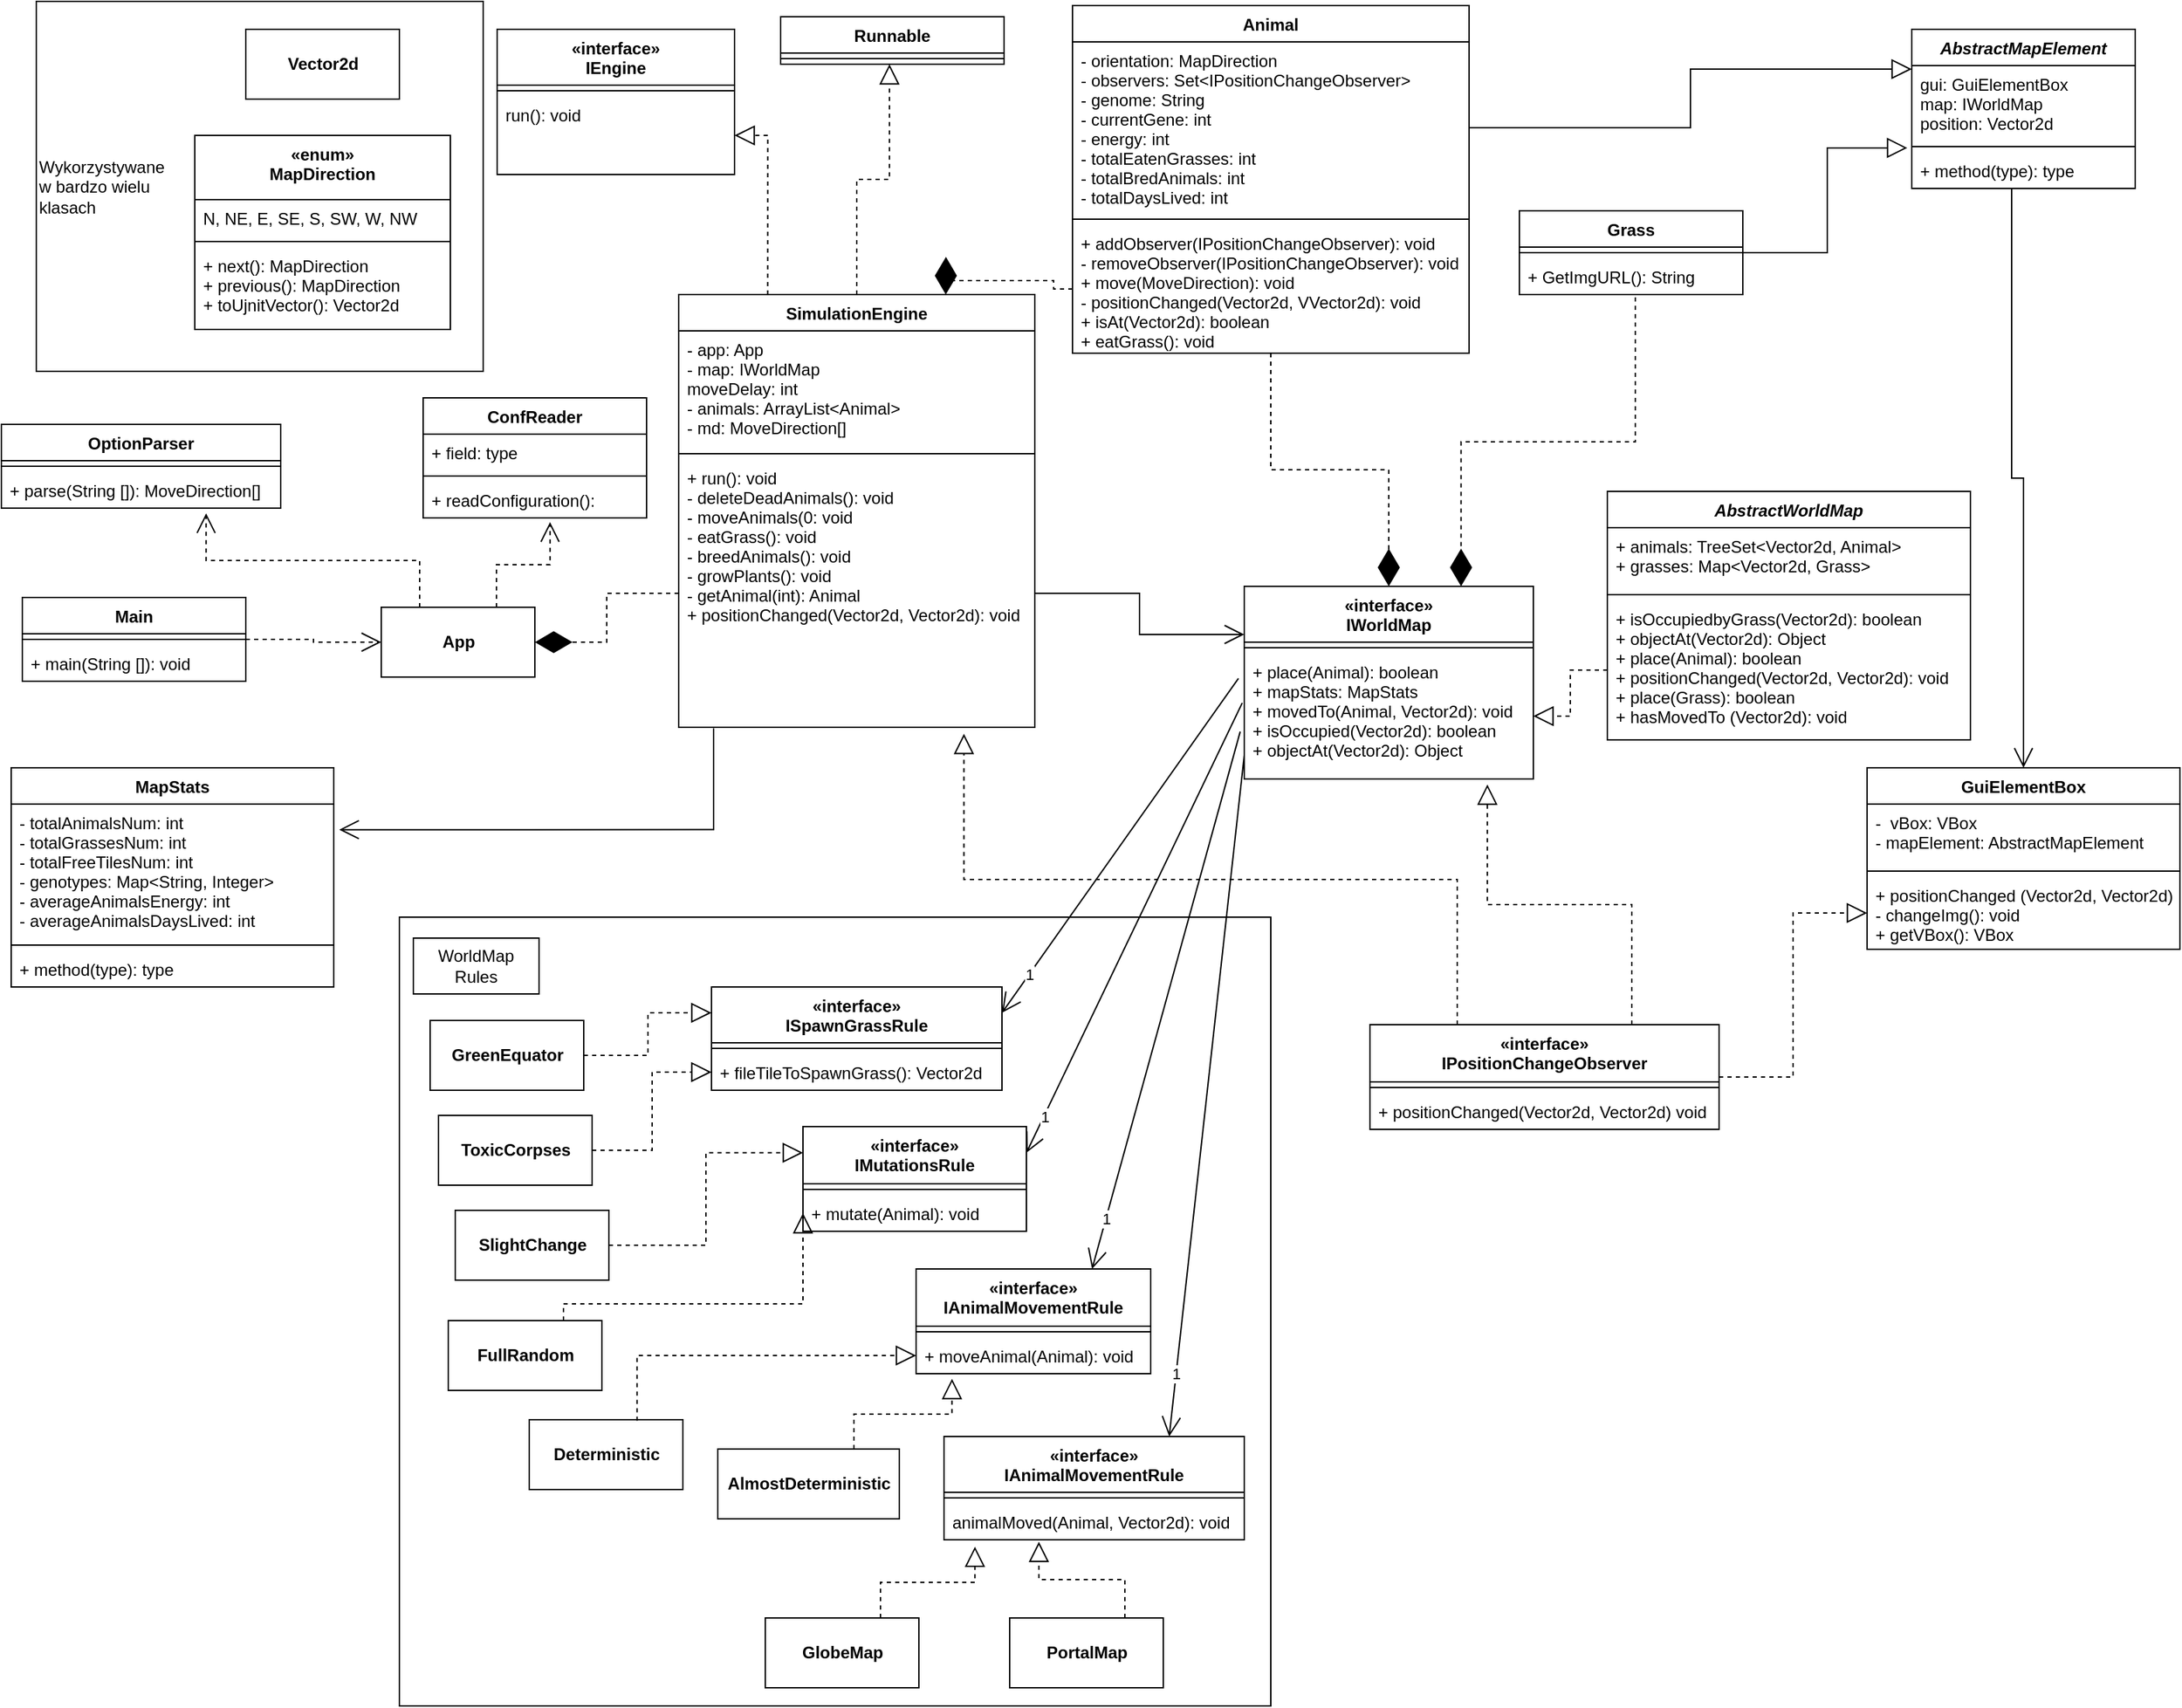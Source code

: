 <mxfile version="20.6.0" type="device"><diagram id="BhfiAYvGkkiurKn_wpWI" name="Class Diagram"><mxGraphModel dx="3129" dy="1273" grid="0" gridSize="10" guides="1" tooltips="1" connect="1" arrows="1" fold="1" page="1" pageScale="1" pageWidth="827" pageHeight="1169" math="0" shadow="0"><root><mxCell id="0"/><mxCell id="1" parent="0"/><mxCell id="sVb9gOyl8-oQT_rttQqd-113" value="" style="rounded=0;whiteSpace=wrap;html=1;align=left;" parent="1" vertex="1"><mxGeometry x="-430" y="706" width="624" height="565" as="geometry"/></mxCell><mxCell id="sVb9gOyl8-oQT_rttQqd-95" value="Wykorzystywane&lt;br&gt;w bardzo wielu&lt;br&gt;klasach" style="rounded=0;whiteSpace=wrap;html=1;align=left;" parent="1" vertex="1"><mxGeometry x="-690" y="50" width="320" height="265" as="geometry"/></mxCell><mxCell id="sVb9gOyl8-oQT_rttQqd-42" value="&lt;b&gt;Vector2d&lt;/b&gt;" style="html=1;" parent="1" vertex="1"><mxGeometry x="-540" y="70" width="110" height="50" as="geometry"/></mxCell><mxCell id="sVb9gOyl8-oQT_rttQqd-45" value="&lt;b&gt;App&lt;/b&gt;" style="html=1;" parent="1" vertex="1"><mxGeometry x="-443" y="484" width="110" height="50" as="geometry"/></mxCell><mxCell id="sVb9gOyl8-oQT_rttQqd-52" value="" style="endArrow=block;endFill=0;endSize=12;html=1;rounded=0;exitX=1;exitY=0.5;exitDx=0;exitDy=0;entryX=-0.02;entryY=1.092;entryDx=0;entryDy=0;edgeStyle=orthogonalEdgeStyle;entryPerimeter=0;" parent="1" source="henfsd0qx7ZzVsY1WVwu-22" target="henfsd0qx7ZzVsY1WVwu-18" edge="1"><mxGeometry width="160" relative="1" as="geometry"><mxPoint x="50" y="520" as="sourcePoint"/><mxPoint x="210" y="520" as="targetPoint"/></mxGeometry></mxCell><mxCell id="sVb9gOyl8-oQT_rttQqd-53" value="" style="endArrow=block;endFill=0;endSize=12;html=1;rounded=0;exitX=1;exitY=0.5;exitDx=0;exitDy=0;entryX=0;entryY=0.25;entryDx=0;entryDy=0;edgeStyle=elbowEdgeStyle;" parent="1" source="henfsd0qx7ZzVsY1WVwu-27" target="henfsd0qx7ZzVsY1WVwu-17" edge="1"><mxGeometry width="160" relative="1" as="geometry"><mxPoint x="60" y="530" as="sourcePoint"/><mxPoint x="220" y="530" as="targetPoint"/></mxGeometry></mxCell><mxCell id="sVb9gOyl8-oQT_rttQqd-54" value="" style="endArrow=open;endFill=1;endSize=12;html=1;rounded=0;exitX=0.447;exitY=1.002;exitDx=0;exitDy=0;entryX=0.5;entryY=0;entryDx=0;entryDy=0;targetPerimeterSpacing=0;edgeStyle=elbowEdgeStyle;elbow=vertical;exitPerimeter=0;" parent="1" source="henfsd0qx7ZzVsY1WVwu-20" target="henfsd0qx7ZzVsY1WVwu-30" edge="1"><mxGeometry width="160" relative="1" as="geometry"><mxPoint x="110" y="520" as="sourcePoint"/><mxPoint x="220" y="290" as="targetPoint"/></mxGeometry></mxCell><mxCell id="sVb9gOyl8-oQT_rttQqd-58" value="" style="endArrow=diamondThin;endFill=1;endSize=24;html=1;rounded=0;dashed=1;targetPerimeterSpacing=0;exitX=0;exitY=0.5;exitDx=0;exitDy=0;entryX=0.75;entryY=0;entryDx=0;entryDy=0;edgeStyle=orthogonalEdgeStyle;" parent="1" source="henfsd0qx7ZzVsY1WVwu-29" target="henfsd0qx7ZzVsY1WVwu-56" edge="1"><mxGeometry width="160" relative="1" as="geometry"><mxPoint x="-40" y="550" as="sourcePoint"/><mxPoint x="10" y="660" as="targetPoint"/></mxGeometry></mxCell><mxCell id="sVb9gOyl8-oQT_rttQqd-59" value="" style="endArrow=open;endFill=1;endSize=12;html=1;rounded=0;exitX=1;exitY=0.5;exitDx=0;exitDy=0;entryX=0;entryY=0.5;entryDx=0;entryDy=0;targetPerimeterSpacing=0;dashed=1;edgeStyle=elbowEdgeStyle;" parent="1" source="henfsd0qx7ZzVsY1WVwu-9" target="sVb9gOyl8-oQT_rttQqd-45" edge="1"><mxGeometry width="160" relative="1" as="geometry"><mxPoint x="-460" y="485.0" as="sourcePoint"/><mxPoint x="-460" y="495" as="targetPoint"/></mxGeometry></mxCell><mxCell id="sVb9gOyl8-oQT_rttQqd-60" value="" style="endArrow=open;endFill=1;endSize=12;html=1;rounded=0;exitX=1;exitY=0.5;exitDx=0;exitDy=0;entryX=0;entryY=0.25;entryDx=0;entryDy=0;targetPerimeterSpacing=0;edgeStyle=elbowEdgeStyle;" parent="1" source="henfsd0qx7ZzVsY1WVwu-59" target="henfsd0qx7ZzVsY1WVwu-38" edge="1"><mxGeometry width="160" relative="1" as="geometry"><mxPoint x="180" y="235" as="sourcePoint"/><mxPoint x="250" y="235" as="targetPoint"/></mxGeometry></mxCell><mxCell id="sVb9gOyl8-oQT_rttQqd-70" value="" style="endArrow=open;endFill=1;endSize=12;html=1;rounded=0;targetPerimeterSpacing=0;edgeStyle=orthogonalEdgeStyle;elbow=vertical;exitX=0.098;exitY=1.004;exitDx=0;exitDy=0;entryX=1.017;entryY=0.189;entryDx=0;entryDy=0;entryPerimeter=0;exitPerimeter=0;" parent="1" source="henfsd0qx7ZzVsY1WVwu-59" target="henfsd0qx7ZzVsY1WVwu-98" edge="1"><mxGeometry width="160" relative="1" as="geometry"><mxPoint x="428" y="437" as="sourcePoint"/><mxPoint x="514.0" y="454.5" as="targetPoint"/></mxGeometry></mxCell><mxCell id="sVb9gOyl8-oQT_rttQqd-79" value="" style="endArrow=block;dashed=1;endFill=0;endSize=12;html=1;rounded=0;exitX=0;exitY=0.5;exitDx=0;exitDy=0;entryX=1;entryY=0.5;entryDx=0;entryDy=0;edgeStyle=orthogonalEdgeStyle;elbow=vertical;" parent="1" source="henfsd0qx7ZzVsY1WVwu-45" target="henfsd0qx7ZzVsY1WVwu-41" edge="1"><mxGeometry width="160" relative="1" as="geometry"><mxPoint x="145" y="740" as="sourcePoint"/><mxPoint x="250" y="680" as="targetPoint"/></mxGeometry></mxCell><mxCell id="sVb9gOyl8-oQT_rttQqd-88" value="" style="endArrow=diamondThin;endFill=1;endSize=24;html=1;rounded=0;dashed=1;targetPerimeterSpacing=0;entryX=0.5;entryY=0;entryDx=0;entryDy=0;edgeStyle=elbowEdgeStyle;elbow=vertical;" parent="1" source="henfsd0qx7ZzVsY1WVwu-29" target="henfsd0qx7ZzVsY1WVwu-38" edge="1"><mxGeometry width="160" relative="1" as="geometry"><mxPoint x="80" y="415" as="sourcePoint"/><mxPoint x="-5" y="520" as="targetPoint"/></mxGeometry></mxCell><mxCell id="sVb9gOyl8-oQT_rttQqd-91" value="" style="endArrow=block;dashed=1;endFill=0;endSize=12;html=1;rounded=0;entryX=0.841;entryY=1.044;entryDx=0;entryDy=0;exitX=0.75;exitY=0;exitDx=0;exitDy=0;edgeStyle=elbowEdgeStyle;elbow=vertical;entryPerimeter=0;" parent="1" source="henfsd0qx7ZzVsY1WVwu-34" target="henfsd0qx7ZzVsY1WVwu-41" edge="1"><mxGeometry width="160" relative="1" as="geometry"><mxPoint x="364" y="540" as="sourcePoint"/><mxPoint x="265" y="570" as="targetPoint"/></mxGeometry></mxCell><mxCell id="sVb9gOyl8-oQT_rttQqd-92" value="" style="endArrow=block;dashed=1;endFill=0;endSize=12;html=1;rounded=0;entryX=0.801;entryY=1.024;entryDx=0;entryDy=0;exitX=0.25;exitY=0;exitDx=0;exitDy=0;edgeStyle=elbowEdgeStyle;elbow=vertical;entryPerimeter=0;" parent="1" source="henfsd0qx7ZzVsY1WVwu-34" target="henfsd0qx7ZzVsY1WVwu-59" edge="1"><mxGeometry width="160" relative="1" as="geometry"><mxPoint x="127.5" y="620" as="sourcePoint"/><mxPoint x="210" y="570" as="targetPoint"/></mxGeometry></mxCell><mxCell id="sVb9gOyl8-oQT_rttQqd-93" value="" style="endArrow=block;dashed=1;endFill=0;endSize=12;html=1;rounded=0;entryX=0;entryY=0.5;entryDx=0;entryDy=0;exitX=1;exitY=0.5;exitDx=0;exitDy=0;edgeStyle=elbowEdgeStyle;" parent="1" source="henfsd0qx7ZzVsY1WVwu-34" target="henfsd0qx7ZzVsY1WVwu-33" edge="1"><mxGeometry width="160" relative="1" as="geometry"><mxPoint x="127.5" y="620" as="sourcePoint"/><mxPoint x="210" y="570" as="targetPoint"/></mxGeometry></mxCell><mxCell id="sVb9gOyl8-oQT_rttQqd-94" value="" style="endArrow=diamondThin;endFill=1;endSize=24;html=1;rounded=0;dashed=1;targetPerimeterSpacing=0;exitX=0;exitY=0.5;exitDx=0;exitDy=0;entryX=1;entryY=0.5;entryDx=0;entryDy=0;edgeStyle=elbowEdgeStyle;" parent="1" source="henfsd0qx7ZzVsY1WVwu-59" target="sVb9gOyl8-oQT_rttQqd-45" edge="1"><mxGeometry width="160" relative="1" as="geometry"><mxPoint x="-250" y="490" as="sourcePoint"/><mxPoint x="-240" y="490" as="targetPoint"/></mxGeometry></mxCell><mxCell id="sVb9gOyl8-oQT_rttQqd-97" value="&lt;b&gt;GreenEquator&lt;/b&gt;" style="html=1;" parent="1" vertex="1"><mxGeometry x="-408" y="780" width="110" height="50" as="geometry"/></mxCell><mxCell id="sVb9gOyl8-oQT_rttQqd-98" value="&lt;b&gt;ToxicCorpses&lt;/b&gt;" style="html=1;" parent="1" vertex="1"><mxGeometry x="-402" y="848" width="110" height="50" as="geometry"/></mxCell><mxCell id="sVb9gOyl8-oQT_rttQqd-99" value="" style="endArrow=block;dashed=1;endFill=0;endSize=12;html=1;rounded=0;entryX=0;entryY=0.25;entryDx=0;entryDy=0;exitX=1;exitY=0.5;exitDx=0;exitDy=0;edgeStyle=elbowEdgeStyle;" parent="1" source="sVb9gOyl8-oQT_rttQqd-97" target="henfsd0qx7ZzVsY1WVwu-64" edge="1"><mxGeometry width="160" relative="1" as="geometry"><mxPoint x="120" y="816" as="sourcePoint"/><mxPoint x="120" y="746" as="targetPoint"/></mxGeometry></mxCell><mxCell id="sVb9gOyl8-oQT_rttQqd-100" value="" style="endArrow=block;dashed=1;endFill=0;endSize=12;html=1;rounded=0;entryX=0;entryY=0.5;entryDx=0;entryDy=0;exitX=1;exitY=0.5;exitDx=0;exitDy=0;edgeStyle=elbowEdgeStyle;" parent="1" source="sVb9gOyl8-oQT_rttQqd-98" target="henfsd0qx7ZzVsY1WVwu-67" edge="1"><mxGeometry width="160" relative="1" as="geometry"><mxPoint x="130" y="826" as="sourcePoint"/><mxPoint x="130" y="756" as="targetPoint"/></mxGeometry></mxCell><mxCell id="sVb9gOyl8-oQT_rttQqd-102" value="&lt;b&gt;FullRandom&lt;/b&gt;" style="html=1;" parent="1" vertex="1"><mxGeometry x="-395" y="995" width="110" height="50" as="geometry"/></mxCell><mxCell id="sVb9gOyl8-oQT_rttQqd-103" value="&lt;b&gt;SlightChange&lt;/b&gt;" style="html=1;" parent="1" vertex="1"><mxGeometry x="-390" y="916" width="110" height="50" as="geometry"/></mxCell><mxCell id="sVb9gOyl8-oQT_rttQqd-104" value="" style="endArrow=block;dashed=1;endFill=0;endSize=12;html=1;rounded=0;entryX=0;entryY=0.25;entryDx=0;entryDy=0;exitX=1;exitY=0.5;exitDx=0;exitDy=0;edgeStyle=elbowEdgeStyle;" parent="1" source="sVb9gOyl8-oQT_rttQqd-103" target="henfsd0qx7ZzVsY1WVwu-68" edge="1"><mxGeometry width="160" relative="1" as="geometry"><mxPoint x="7.5" y="866" as="sourcePoint"/><mxPoint x="2.5" y="796" as="targetPoint"/></mxGeometry></mxCell><mxCell id="sVb9gOyl8-oQT_rttQqd-105" value="" style="endArrow=block;dashed=1;endFill=0;endSize=12;html=1;rounded=0;exitX=0.75;exitY=0;exitDx=0;exitDy=0;edgeStyle=elbowEdgeStyle;entryX=0;entryY=0.5;entryDx=0;entryDy=0;elbow=vertical;" parent="1" source="sVb9gOyl8-oQT_rttQqd-102" target="henfsd0qx7ZzVsY1WVwu-71" edge="1"><mxGeometry width="160" relative="1" as="geometry"><mxPoint x="17.5" y="876" as="sourcePoint"/><mxPoint x="-170" y="946" as="targetPoint"/><Array as="points"><mxPoint x="-224" y="983"/></Array></mxGeometry></mxCell><mxCell id="sVb9gOyl8-oQT_rttQqd-109" value="&lt;b&gt;Deterministic&lt;/b&gt;" style="html=1;" parent="1" vertex="1"><mxGeometry x="-337" y="1066" width="110" height="50" as="geometry"/></mxCell><mxCell id="sVb9gOyl8-oQT_rttQqd-110" value="&lt;b&gt;AlmostDeterministic&lt;/b&gt;" style="html=1;" parent="1" vertex="1"><mxGeometry x="-202" y="1087" width="130" height="50" as="geometry"/></mxCell><mxCell id="sVb9gOyl8-oQT_rttQqd-111" value="" style="endArrow=block;dashed=1;endFill=0;endSize=12;html=1;rounded=0;entryX=0;entryY=0.5;entryDx=0;entryDy=0;exitX=0.702;exitY=0.016;exitDx=0;exitDy=0;exitPerimeter=0;edgeStyle=orthogonalEdgeStyle;elbow=vertical;" parent="1" source="sVb9gOyl8-oQT_rttQqd-109" target="henfsd0qx7ZzVsY1WVwu-75" edge="1"><mxGeometry width="160" relative="1" as="geometry"><mxPoint x="147.5" y="916" as="sourcePoint"/><mxPoint x="182.5" y="806" as="targetPoint"/></mxGeometry></mxCell><mxCell id="sVb9gOyl8-oQT_rttQqd-112" value="" style="endArrow=block;dashed=1;endFill=0;endSize=12;html=1;rounded=0;entryX=0.153;entryY=1.143;entryDx=0;entryDy=0;edgeStyle=elbowEdgeStyle;elbow=vertical;startArrow=none;entryPerimeter=0;exitX=0.75;exitY=0;exitDx=0;exitDy=0;" parent="1" source="sVb9gOyl8-oQT_rttQqd-110" target="henfsd0qx7ZzVsY1WVwu-75" edge="1"><mxGeometry width="160" relative="1" as="geometry"><mxPoint x="227.22" y="1036.8" as="sourcePoint"/><mxPoint x="287.5" y="1006" as="targetPoint"/></mxGeometry></mxCell><mxCell id="sVb9gOyl8-oQT_rttQqd-114" value="&lt;span style=&quot;text-align: left;&quot;&gt;WorldMap Rules&lt;/span&gt;" style="text;html=1;strokeColor=default;fillColor=none;align=center;verticalAlign=middle;whiteSpace=wrap;rounded=0;" parent="1" vertex="1"><mxGeometry x="-420" y="721" width="90" height="40" as="geometry"/></mxCell><mxCell id="sVb9gOyl8-oQT_rttQqd-115" value="" style="endArrow=open;endFill=1;endSize=12;html=1;rounded=0;targetPerimeterSpacing=0;exitX=-0.02;exitY=0.199;exitDx=0;exitDy=0;entryX=1;entryY=0.25;entryDx=0;entryDy=0;exitPerimeter=0;" parent="1" source="henfsd0qx7ZzVsY1WVwu-41" target="henfsd0qx7ZzVsY1WVwu-64" edge="1"><mxGeometry width="160" relative="1" as="geometry"><mxPoint x="-50" y="590" as="sourcePoint"/><mxPoint x="-160" y="570" as="targetPoint"/></mxGeometry></mxCell><mxCell id="vnK6FWN4yUg1844UXZaw-10" value="1" style="edgeLabel;html=1;align=center;verticalAlign=middle;resizable=0;points=[];" parent="sVb9gOyl8-oQT_rttQqd-115" vertex="1" connectable="0"><mxGeometry x="0.772" relative="1" as="geometry"><mxPoint as="offset"/></mxGeometry></mxCell><mxCell id="sVb9gOyl8-oQT_rttQqd-116" value="" style="endArrow=open;endFill=1;endSize=12;html=1;rounded=0;targetPerimeterSpacing=0;entryX=1;entryY=0.25;entryDx=0;entryDy=0;exitX=-0.007;exitY=0.395;exitDx=0;exitDy=0;exitPerimeter=0;" parent="1" source="henfsd0qx7ZzVsY1WVwu-41" target="henfsd0qx7ZzVsY1WVwu-68" edge="1"><mxGeometry width="160" relative="1" as="geometry"><mxPoint x="-60" y="620" as="sourcePoint"/><mxPoint x="-290" y="725" as="targetPoint"/></mxGeometry></mxCell><mxCell id="vnK6FWN4yUg1844UXZaw-11" value="1" style="edgeLabel;html=1;align=center;verticalAlign=middle;resizable=0;points=[];" parent="sVb9gOyl8-oQT_rttQqd-116" vertex="1" connectable="0"><mxGeometry x="0.841" relative="1" as="geometry"><mxPoint as="offset"/></mxGeometry></mxCell><mxCell id="sVb9gOyl8-oQT_rttQqd-117" value="" style="endArrow=open;endFill=1;endSize=12;html=1;rounded=0;targetPerimeterSpacing=0;entryX=0.75;entryY=0;entryDx=0;entryDy=0;exitX=-0.014;exitY=0.623;exitDx=0;exitDy=0;exitPerimeter=0;" parent="1" source="henfsd0qx7ZzVsY1WVwu-41" target="henfsd0qx7ZzVsY1WVwu-72" edge="1"><mxGeometry width="160" relative="1" as="geometry"><mxPoint x="-60" y="570" as="sourcePoint"/><mxPoint x="-360" y="845" as="targetPoint"/></mxGeometry></mxCell><mxCell id="vnK6FWN4yUg1844UXZaw-12" value="1" style="edgeLabel;html=1;align=center;verticalAlign=middle;resizable=0;points=[];" parent="sVb9gOyl8-oQT_rttQqd-117" vertex="1" connectable="0"><mxGeometry x="0.814" relative="1" as="geometry"><mxPoint as="offset"/></mxGeometry></mxCell><mxCell id="vnK6FWN4yUg1844UXZaw-13" value="" style="endArrow=open;endFill=1;endSize=12;html=1;rounded=0;targetPerimeterSpacing=0;dashed=1;edgeStyle=elbowEdgeStyle;exitX=0.75;exitY=0;exitDx=0;exitDy=0;entryX=0.568;entryY=1.115;entryDx=0;entryDy=0;entryPerimeter=0;elbow=vertical;" parent="1" source="sVb9gOyl8-oQT_rttQqd-45" target="henfsd0qx7ZzVsY1WVwu-105" edge="1"><mxGeometry width="160" relative="1" as="geometry"><mxPoint x="-150" y="239.18" as="sourcePoint"/><mxPoint x="-281" y="231" as="targetPoint"/></mxGeometry></mxCell><mxCell id="henfsd0qx7ZzVsY1WVwu-3" value="OptionParser" style="swimlane;fontStyle=1;align=center;verticalAlign=top;childLayout=stackLayout;horizontal=1;startSize=26;horizontalStack=0;resizeParent=1;resizeParentMax=0;resizeLast=0;collapsible=1;marginBottom=0;" vertex="1" parent="1"><mxGeometry x="-715" y="353" width="200" height="60" as="geometry"/></mxCell><mxCell id="henfsd0qx7ZzVsY1WVwu-5" value="" style="line;strokeWidth=1;fillColor=none;align=left;verticalAlign=middle;spacingTop=-1;spacingLeft=3;spacingRight=3;rotatable=0;labelPosition=right;points=[];portConstraint=eastwest;strokeColor=inherit;" vertex="1" parent="henfsd0qx7ZzVsY1WVwu-3"><mxGeometry y="26" width="200" height="8" as="geometry"/></mxCell><mxCell id="henfsd0qx7ZzVsY1WVwu-6" value="+ parse(String []): MoveDirection[]" style="text;strokeColor=none;fillColor=none;align=left;verticalAlign=top;spacingLeft=4;spacingRight=4;overflow=hidden;rotatable=0;points=[[0,0.5],[1,0.5]];portConstraint=eastwest;" vertex="1" parent="henfsd0qx7ZzVsY1WVwu-3"><mxGeometry y="34" width="200" height="26" as="geometry"/></mxCell><mxCell id="henfsd0qx7ZzVsY1WVwu-8" value="" style="endArrow=open;endFill=1;endSize=12;html=1;rounded=0;targetPerimeterSpacing=0;dashed=1;edgeStyle=elbowEdgeStyle;exitX=0.25;exitY=0;exitDx=0;exitDy=0;entryX=0.733;entryY=1.143;entryDx=0;entryDy=0;entryPerimeter=0;elbow=vertical;" edge="1" parent="1" source="sVb9gOyl8-oQT_rttQqd-45" target="henfsd0qx7ZzVsY1WVwu-6"><mxGeometry width="160" relative="1" as="geometry"><mxPoint x="-290" y="249.59" as="sourcePoint"/><mxPoint x="-210" y="249.59" as="targetPoint"/></mxGeometry></mxCell><mxCell id="henfsd0qx7ZzVsY1WVwu-9" value="Main" style="swimlane;fontStyle=1;align=center;verticalAlign=top;childLayout=stackLayout;horizontal=1;startSize=26;horizontalStack=0;resizeParent=1;resizeParentMax=0;resizeLast=0;collapsible=1;marginBottom=0;" vertex="1" parent="1"><mxGeometry x="-700" y="477" width="160" height="60" as="geometry"/></mxCell><mxCell id="henfsd0qx7ZzVsY1WVwu-11" value="" style="line;strokeWidth=1;fillColor=none;align=left;verticalAlign=middle;spacingTop=-1;spacingLeft=3;spacingRight=3;rotatable=0;labelPosition=right;points=[];portConstraint=eastwest;strokeColor=inherit;" vertex="1" parent="henfsd0qx7ZzVsY1WVwu-9"><mxGeometry y="26" width="160" height="8" as="geometry"/></mxCell><mxCell id="henfsd0qx7ZzVsY1WVwu-12" value="+ main(String []): void" style="text;strokeColor=none;fillColor=none;align=left;verticalAlign=top;spacingLeft=4;spacingRight=4;overflow=hidden;rotatable=0;points=[[0,0.5],[1,0.5]];portConstraint=eastwest;" vertex="1" parent="henfsd0qx7ZzVsY1WVwu-9"><mxGeometry y="34" width="160" height="26" as="geometry"/></mxCell><mxCell id="henfsd0qx7ZzVsY1WVwu-13" value="«interface»&#10;IEngine&#10;" style="swimlane;fontStyle=1;align=center;verticalAlign=top;childLayout=stackLayout;horizontal=1;startSize=40;horizontalStack=0;resizeParent=1;resizeParentMax=0;resizeLast=0;collapsible=1;marginBottom=0;movable=1;resizable=1;rotatable=1;deletable=1;editable=1;connectable=1;" vertex="1" parent="1"><mxGeometry x="-360" y="70" width="170" height="104" as="geometry"><mxRectangle x="-210" y="170" width="100" height="40" as="alternateBounds"/></mxGeometry></mxCell><mxCell id="henfsd0qx7ZzVsY1WVwu-15" value="" style="line;strokeWidth=1;fillColor=none;align=left;verticalAlign=middle;spacingTop=-1;spacingLeft=3;spacingRight=3;rotatable=0;labelPosition=right;points=[];portConstraint=eastwest;strokeColor=inherit;" vertex="1" parent="henfsd0qx7ZzVsY1WVwu-13"><mxGeometry y="40" width="170" height="8" as="geometry"/></mxCell><mxCell id="henfsd0qx7ZzVsY1WVwu-16" value="run(): void" style="text;strokeColor=none;fillColor=none;align=left;verticalAlign=top;spacingLeft=4;spacingRight=4;overflow=hidden;rotatable=0;points=[[0,0.5],[1,0.5]];portConstraint=eastwest;" vertex="1" parent="henfsd0qx7ZzVsY1WVwu-13"><mxGeometry y="48" width="170" height="56" as="geometry"/></mxCell><mxCell id="henfsd0qx7ZzVsY1WVwu-17" value="AbstractMapElement" style="swimlane;fontStyle=3;align=center;verticalAlign=top;childLayout=stackLayout;horizontal=1;startSize=26;horizontalStack=0;resizeParent=1;resizeParentMax=0;resizeLast=0;collapsible=1;marginBottom=0;" vertex="1" parent="1"><mxGeometry x="653" y="70" width="160" height="114" as="geometry"/></mxCell><mxCell id="henfsd0qx7ZzVsY1WVwu-18" value="gui: GuiElementBox&#10;map: IWorldMap&#10;position: Vector2d" style="text;strokeColor=none;fillColor=none;align=left;verticalAlign=top;spacingLeft=4;spacingRight=4;overflow=hidden;rotatable=0;points=[[0,0.5],[1,0.5]];portConstraint=eastwest;" vertex="1" parent="henfsd0qx7ZzVsY1WVwu-17"><mxGeometry y="26" width="160" height="54" as="geometry"/></mxCell><mxCell id="henfsd0qx7ZzVsY1WVwu-19" value="" style="line;strokeWidth=1;fillColor=none;align=left;verticalAlign=middle;spacingTop=-1;spacingLeft=3;spacingRight=3;rotatable=0;labelPosition=right;points=[];portConstraint=eastwest;strokeColor=inherit;" vertex="1" parent="henfsd0qx7ZzVsY1WVwu-17"><mxGeometry y="80" width="160" height="8" as="geometry"/></mxCell><mxCell id="henfsd0qx7ZzVsY1WVwu-20" value="+ method(type): type" style="text;strokeColor=none;fillColor=none;align=left;verticalAlign=top;spacingLeft=4;spacingRight=4;overflow=hidden;rotatable=0;points=[[0,0.5],[1,0.5]];portConstraint=eastwest;" vertex="1" parent="henfsd0qx7ZzVsY1WVwu-17"><mxGeometry y="88" width="160" height="26" as="geometry"/></mxCell><mxCell id="henfsd0qx7ZzVsY1WVwu-22" value="Grass" style="swimlane;fontStyle=1;align=center;verticalAlign=top;childLayout=stackLayout;horizontal=1;startSize=26;horizontalStack=0;resizeParent=1;resizeParentMax=0;resizeLast=0;collapsible=1;marginBottom=0;" vertex="1" parent="1"><mxGeometry x="372" y="200" width="160" height="60" as="geometry"/></mxCell><mxCell id="henfsd0qx7ZzVsY1WVwu-24" value="" style="line;strokeWidth=1;fillColor=none;align=left;verticalAlign=middle;spacingTop=-1;spacingLeft=3;spacingRight=3;rotatable=0;labelPosition=right;points=[];portConstraint=eastwest;strokeColor=inherit;" vertex="1" parent="henfsd0qx7ZzVsY1WVwu-22"><mxGeometry y="26" width="160" height="8" as="geometry"/></mxCell><mxCell id="henfsd0qx7ZzVsY1WVwu-25" value="+ GetImgURL(): String" style="text;strokeColor=none;fillColor=none;align=left;verticalAlign=top;spacingLeft=4;spacingRight=4;overflow=hidden;rotatable=0;points=[[0,0.5],[1,0.5]];portConstraint=eastwest;" vertex="1" parent="henfsd0qx7ZzVsY1WVwu-22"><mxGeometry y="34" width="160" height="26" as="geometry"/></mxCell><mxCell id="henfsd0qx7ZzVsY1WVwu-26" value="Animal" style="swimlane;fontStyle=1;align=center;verticalAlign=top;childLayout=stackLayout;horizontal=1;startSize=26;horizontalStack=0;resizeParent=1;resizeParentMax=0;resizeLast=0;collapsible=1;marginBottom=0;" vertex="1" parent="1"><mxGeometry x="52" y="53" width="284" height="249" as="geometry"/></mxCell><mxCell id="henfsd0qx7ZzVsY1WVwu-27" value="- orientation: MapDirection&#10;- observers: Set&lt;IPositionChangeObserver&gt;&#10;- genome: String&#10;- currentGene: int&#10;- energy: int&#10;- totalEatenGrasses: int&#10;- totalBredAnimals: int&#10;- totalDaysLived: int" style="text;strokeColor=none;fillColor=none;align=left;verticalAlign=top;spacingLeft=4;spacingRight=4;overflow=hidden;rotatable=0;points=[[0,0.5],[1,0.5]];portConstraint=eastwest;" vertex="1" parent="henfsd0qx7ZzVsY1WVwu-26"><mxGeometry y="26" width="284" height="123" as="geometry"/></mxCell><mxCell id="henfsd0qx7ZzVsY1WVwu-28" value="" style="line;strokeWidth=1;fillColor=none;align=left;verticalAlign=middle;spacingTop=-1;spacingLeft=3;spacingRight=3;rotatable=0;labelPosition=right;points=[];portConstraint=eastwest;strokeColor=inherit;" vertex="1" parent="henfsd0qx7ZzVsY1WVwu-26"><mxGeometry y="149" width="284" height="8" as="geometry"/></mxCell><mxCell id="henfsd0qx7ZzVsY1WVwu-29" value="+ addObserver(IPositionChangeObserver): void&#10;- removeObserver(IPositionChangeObserver): void&#10;+ move(MoveDirection): void&#10;- positionChanged(Vector2d, VVector2d): void&#10;+ isAt(Vector2d): boolean&#10;+ eatGrass(): void" style="text;strokeColor=none;fillColor=none;align=left;verticalAlign=top;spacingLeft=4;spacingRight=4;overflow=hidden;rotatable=0;points=[[0,0.5],[1,0.5]];portConstraint=eastwest;" vertex="1" parent="henfsd0qx7ZzVsY1WVwu-26"><mxGeometry y="157" width="284" height="92" as="geometry"/></mxCell><mxCell id="henfsd0qx7ZzVsY1WVwu-30" value="GuiElementBox" style="swimlane;fontStyle=1;align=center;verticalAlign=top;childLayout=stackLayout;horizontal=1;startSize=26;horizontalStack=0;resizeParent=1;resizeParentMax=0;resizeLast=0;collapsible=1;marginBottom=0;" vertex="1" parent="1"><mxGeometry x="621" y="599" width="224" height="130" as="geometry"/></mxCell><mxCell id="henfsd0qx7ZzVsY1WVwu-31" value="-  vBox: VBox&#10;- mapElement: AbstractMapElement" style="text;strokeColor=none;fillColor=none;align=left;verticalAlign=top;spacingLeft=4;spacingRight=4;overflow=hidden;rotatable=0;points=[[0,0.5],[1,0.5]];portConstraint=eastwest;" vertex="1" parent="henfsd0qx7ZzVsY1WVwu-30"><mxGeometry y="26" width="224" height="44" as="geometry"/></mxCell><mxCell id="henfsd0qx7ZzVsY1WVwu-32" value="" style="line;strokeWidth=1;fillColor=none;align=left;verticalAlign=middle;spacingTop=-1;spacingLeft=3;spacingRight=3;rotatable=0;labelPosition=right;points=[];portConstraint=eastwest;strokeColor=inherit;" vertex="1" parent="henfsd0qx7ZzVsY1WVwu-30"><mxGeometry y="70" width="224" height="8" as="geometry"/></mxCell><mxCell id="henfsd0qx7ZzVsY1WVwu-33" value="+ positionChanged (Vector2d, Vector2d): void&#10;- changeImg(): void&#10;+ getVBox(): VBox" style="text;strokeColor=none;fillColor=none;align=left;verticalAlign=top;spacingLeft=4;spacingRight=4;overflow=hidden;rotatable=0;points=[[0,0.5],[1,0.5]];portConstraint=eastwest;" vertex="1" parent="henfsd0qx7ZzVsY1WVwu-30"><mxGeometry y="78" width="224" height="52" as="geometry"/></mxCell><mxCell id="henfsd0qx7ZzVsY1WVwu-34" value="«interface»&#10;IPositionChangeObserver" style="swimlane;fontStyle=1;align=center;verticalAlign=top;childLayout=stackLayout;horizontal=1;startSize=41;horizontalStack=0;resizeParent=1;resizeParentMax=0;resizeLast=0;collapsible=1;marginBottom=0;" vertex="1" parent="1"><mxGeometry x="265" y="783" width="250" height="75" as="geometry"/></mxCell><mxCell id="henfsd0qx7ZzVsY1WVwu-36" value="" style="line;strokeWidth=1;fillColor=none;align=left;verticalAlign=middle;spacingTop=-1;spacingLeft=3;spacingRight=3;rotatable=0;labelPosition=right;points=[];portConstraint=eastwest;strokeColor=inherit;" vertex="1" parent="henfsd0qx7ZzVsY1WVwu-34"><mxGeometry y="41" width="250" height="8" as="geometry"/></mxCell><mxCell id="henfsd0qx7ZzVsY1WVwu-37" value="+ positionChanged(Vector2d, Vector2d) void" style="text;strokeColor=none;fillColor=none;align=left;verticalAlign=top;spacingLeft=4;spacingRight=4;overflow=hidden;rotatable=0;points=[[0,0.5],[1,0.5]];portConstraint=eastwest;" vertex="1" parent="henfsd0qx7ZzVsY1WVwu-34"><mxGeometry y="49" width="250" height="26" as="geometry"/></mxCell><mxCell id="henfsd0qx7ZzVsY1WVwu-38" value="«interface»&#10;IWorldMap" style="swimlane;fontStyle=1;align=center;verticalAlign=top;childLayout=stackLayout;horizontal=1;startSize=40;horizontalStack=0;resizeParent=1;resizeParentMax=0;resizeLast=0;collapsible=1;marginBottom=0;" vertex="1" parent="1"><mxGeometry x="175" y="469" width="207" height="138" as="geometry"/></mxCell><mxCell id="henfsd0qx7ZzVsY1WVwu-40" value="" style="line;strokeWidth=1;fillColor=none;align=left;verticalAlign=middle;spacingTop=-1;spacingLeft=3;spacingRight=3;rotatable=0;labelPosition=right;points=[];portConstraint=eastwest;strokeColor=inherit;" vertex="1" parent="henfsd0qx7ZzVsY1WVwu-38"><mxGeometry y="40" width="207" height="8" as="geometry"/></mxCell><mxCell id="henfsd0qx7ZzVsY1WVwu-41" value="+ place(Animal): boolean&#10;+ mapStats: MapStats&#10;+ movedTo(Animal, Vector2d): void&#10;+ isOccupied(Vector2d): boolean&#10;+ objectAt(Vector2d): Object" style="text;strokeColor=none;fillColor=none;align=left;verticalAlign=top;spacingLeft=4;spacingRight=4;overflow=hidden;rotatable=0;points=[[0,0.5],[1,0.5]];portConstraint=eastwest;" vertex="1" parent="henfsd0qx7ZzVsY1WVwu-38"><mxGeometry y="48" width="207" height="90" as="geometry"/></mxCell><mxCell id="henfsd0qx7ZzVsY1WVwu-42" value="AbstractWorldMap" style="swimlane;fontStyle=3;align=center;verticalAlign=top;childLayout=stackLayout;horizontal=1;startSize=26;horizontalStack=0;resizeParent=1;resizeParentMax=0;resizeLast=0;collapsible=1;marginBottom=0;" vertex="1" parent="1"><mxGeometry x="435" y="401" width="260" height="178" as="geometry"/></mxCell><mxCell id="henfsd0qx7ZzVsY1WVwu-43" value="+ animals: TreeSet&lt;Vector2d, Animal&gt; &#10;+ grasses: Map&lt;Vector2d, Grass&gt;" style="text;strokeColor=none;fillColor=none;align=left;verticalAlign=top;spacingLeft=4;spacingRight=4;overflow=hidden;rotatable=0;points=[[0,0.5],[1,0.5]];portConstraint=eastwest;" vertex="1" parent="henfsd0qx7ZzVsY1WVwu-42"><mxGeometry y="26" width="260" height="44" as="geometry"/></mxCell><mxCell id="henfsd0qx7ZzVsY1WVwu-44" value="" style="line;strokeWidth=1;fillColor=none;align=left;verticalAlign=middle;spacingTop=-1;spacingLeft=3;spacingRight=3;rotatable=0;labelPosition=right;points=[];portConstraint=eastwest;strokeColor=inherit;" vertex="1" parent="henfsd0qx7ZzVsY1WVwu-42"><mxGeometry y="70" width="260" height="8" as="geometry"/></mxCell><mxCell id="henfsd0qx7ZzVsY1WVwu-45" value="+ isOccupiedbyGrass(Vector2d): boolean&#10;+ objectAt(Vector2d): Object&#10;+ place(Animal): boolean&#10;+ positionChanged(Vector2d, Vector2d): void&#10;+ place(Grass): boolean&#10;+ hasMovedTo (Vector2d): void" style="text;strokeColor=none;fillColor=none;align=left;verticalAlign=top;spacingLeft=4;spacingRight=4;overflow=hidden;rotatable=0;points=[[0,0.5],[1,0.5]];portConstraint=eastwest;fontStyle=0" vertex="1" parent="henfsd0qx7ZzVsY1WVwu-42"><mxGeometry y="78" width="260" height="100" as="geometry"/></mxCell><mxCell id="henfsd0qx7ZzVsY1WVwu-46" value="" style="endArrow=diamondThin;endFill=1;endSize=24;html=1;rounded=0;dashed=1;targetPerimeterSpacing=0;entryX=0.75;entryY=0;entryDx=0;entryDy=0;edgeStyle=elbowEdgeStyle;elbow=vertical;exitX=0.519;exitY=1.077;exitDx=0;exitDy=0;exitPerimeter=0;" edge="1" parent="1" source="henfsd0qx7ZzVsY1WVwu-25" target="henfsd0qx7ZzVsY1WVwu-38"><mxGeometry width="160" relative="1" as="geometry"><mxPoint x="239" y="460.0" as="sourcePoint"/><mxPoint x="265" y="530.0" as="targetPoint"/></mxGeometry></mxCell><mxCell id="henfsd0qx7ZzVsY1WVwu-56" value="SimulationEngine" style="swimlane;fontStyle=1;align=center;verticalAlign=top;childLayout=stackLayout;horizontal=1;startSize=26;horizontalStack=0;resizeParent=1;resizeParentMax=0;resizeLast=0;collapsible=1;marginBottom=0;" vertex="1" parent="1"><mxGeometry x="-230" y="260" width="255" height="310" as="geometry"/></mxCell><mxCell id="henfsd0qx7ZzVsY1WVwu-57" value="- app: App&#10;- map: IWorldMap&#10;moveDelay: int&#10;- animals: ArrayList&lt;Animal&gt;&#10;- md: MoveDirection[]" style="text;strokeColor=none;fillColor=none;align=left;verticalAlign=top;spacingLeft=4;spacingRight=4;overflow=hidden;rotatable=0;points=[[0,0.5],[1,0.5]];portConstraint=eastwest;" vertex="1" parent="henfsd0qx7ZzVsY1WVwu-56"><mxGeometry y="26" width="255" height="84" as="geometry"/></mxCell><mxCell id="henfsd0qx7ZzVsY1WVwu-58" value="" style="line;strokeWidth=1;fillColor=none;align=left;verticalAlign=middle;spacingTop=-1;spacingLeft=3;spacingRight=3;rotatable=0;labelPosition=right;points=[];portConstraint=eastwest;strokeColor=inherit;" vertex="1" parent="henfsd0qx7ZzVsY1WVwu-56"><mxGeometry y="110" width="255" height="8" as="geometry"/></mxCell><mxCell id="henfsd0qx7ZzVsY1WVwu-59" value="+ run(): void&#10;- deleteDeadAnimals(): void&#10;- moveAnimals(0: void&#10;- eatGrass(): void&#10;- breedAnimals(): void&#10;- growPlants(): void&#10;- getAnimal(int): Animal&#10;+ positionChanged(Vector2d, Vector2d): void&#10;" style="text;strokeColor=none;fillColor=none;align=left;verticalAlign=top;spacingLeft=4;spacingRight=4;overflow=hidden;rotatable=0;points=[[0,0.5],[1,0.5]];portConstraint=eastwest;" vertex="1" parent="henfsd0qx7ZzVsY1WVwu-56"><mxGeometry y="118" width="255" height="192" as="geometry"/></mxCell><mxCell id="henfsd0qx7ZzVsY1WVwu-64" value="«interface»&#10;ISpawnGrassRule" style="swimlane;fontStyle=1;align=center;verticalAlign=top;childLayout=stackLayout;horizontal=1;startSize=40;horizontalStack=0;resizeParent=1;resizeParentMax=0;resizeLast=0;collapsible=1;marginBottom=0;" vertex="1" parent="1"><mxGeometry x="-206.5" y="756" width="208" height="74" as="geometry"/></mxCell><mxCell id="henfsd0qx7ZzVsY1WVwu-66" value="" style="line;strokeWidth=1;fillColor=none;align=left;verticalAlign=middle;spacingTop=-1;spacingLeft=3;spacingRight=3;rotatable=0;labelPosition=right;points=[];portConstraint=eastwest;strokeColor=inherit;" vertex="1" parent="henfsd0qx7ZzVsY1WVwu-64"><mxGeometry y="40" width="208" height="8" as="geometry"/></mxCell><mxCell id="henfsd0qx7ZzVsY1WVwu-67" value="+ fileTileToSpawnGrass(): Vector2d" style="text;strokeColor=none;fillColor=none;align=left;verticalAlign=top;spacingLeft=4;spacingRight=4;overflow=hidden;rotatable=0;points=[[0,0.5],[1,0.5]];portConstraint=eastwest;" vertex="1" parent="henfsd0qx7ZzVsY1WVwu-64"><mxGeometry y="48" width="208" height="26" as="geometry"/></mxCell><mxCell id="henfsd0qx7ZzVsY1WVwu-68" value="«interface»&#10;IMutationsRule" style="swimlane;fontStyle=1;align=center;verticalAlign=top;childLayout=stackLayout;horizontal=1;startSize=41;horizontalStack=0;resizeParent=1;resizeParentMax=0;resizeLast=0;collapsible=1;marginBottom=0;" vertex="1" parent="1"><mxGeometry x="-141" y="856" width="160" height="75" as="geometry"/></mxCell><mxCell id="henfsd0qx7ZzVsY1WVwu-70" value="" style="line;strokeWidth=1;fillColor=none;align=left;verticalAlign=middle;spacingTop=-1;spacingLeft=3;spacingRight=3;rotatable=0;labelPosition=right;points=[];portConstraint=eastwest;strokeColor=inherit;" vertex="1" parent="henfsd0qx7ZzVsY1WVwu-68"><mxGeometry y="41" width="160" height="8" as="geometry"/></mxCell><mxCell id="henfsd0qx7ZzVsY1WVwu-71" value="+ mutate(Animal): void" style="text;strokeColor=none;fillColor=none;align=left;verticalAlign=top;spacingLeft=4;spacingRight=4;overflow=hidden;rotatable=0;points=[[0,0.5],[1,0.5]];portConstraint=eastwest;" vertex="1" parent="henfsd0qx7ZzVsY1WVwu-68"><mxGeometry y="49" width="160" height="26" as="geometry"/></mxCell><mxCell id="henfsd0qx7ZzVsY1WVwu-72" value="«interface»&#10;IAnimalMovementRule" style="swimlane;fontStyle=1;align=center;verticalAlign=top;childLayout=stackLayout;horizontal=1;startSize=41;horizontalStack=0;resizeParent=1;resizeParentMax=0;resizeLast=0;collapsible=1;marginBottom=0;" vertex="1" parent="1"><mxGeometry x="-60" y="958" width="168" height="75" as="geometry"/></mxCell><mxCell id="henfsd0qx7ZzVsY1WVwu-74" value="" style="line;strokeWidth=1;fillColor=none;align=left;verticalAlign=middle;spacingTop=-1;spacingLeft=3;spacingRight=3;rotatable=0;labelPosition=right;points=[];portConstraint=eastwest;strokeColor=inherit;" vertex="1" parent="henfsd0qx7ZzVsY1WVwu-72"><mxGeometry y="41" width="168" height="8" as="geometry"/></mxCell><mxCell id="henfsd0qx7ZzVsY1WVwu-75" value="+ moveAnimal(Animal): void" style="text;strokeColor=none;fillColor=none;align=left;verticalAlign=top;spacingLeft=4;spacingRight=4;overflow=hidden;rotatable=0;points=[[0,0.5],[1,0.5]];portConstraint=eastwest;" vertex="1" parent="henfsd0qx7ZzVsY1WVwu-72"><mxGeometry y="49" width="168" height="26" as="geometry"/></mxCell><mxCell id="henfsd0qx7ZzVsY1WVwu-76" value="«enum»&#10;MapDirection" style="swimlane;fontStyle=1;align=center;verticalAlign=top;childLayout=stackLayout;horizontal=1;startSize=46;horizontalStack=0;resizeParent=1;resizeParentMax=0;resizeLast=0;collapsible=1;marginBottom=0;" vertex="1" parent="1"><mxGeometry x="-576.5" y="146" width="183" height="139" as="geometry"/></mxCell><mxCell id="henfsd0qx7ZzVsY1WVwu-77" value="N, NE, E, SE, S, SW, W, NW" style="text;strokeColor=none;fillColor=none;align=left;verticalAlign=top;spacingLeft=4;spacingRight=4;overflow=hidden;rotatable=0;points=[[0,0.5],[1,0.5]];portConstraint=eastwest;" vertex="1" parent="henfsd0qx7ZzVsY1WVwu-76"><mxGeometry y="46" width="183" height="26" as="geometry"/></mxCell><mxCell id="henfsd0qx7ZzVsY1WVwu-78" value="" style="line;strokeWidth=1;fillColor=none;align=left;verticalAlign=middle;spacingTop=-1;spacingLeft=3;spacingRight=3;rotatable=0;labelPosition=right;points=[];portConstraint=eastwest;strokeColor=inherit;" vertex="1" parent="henfsd0qx7ZzVsY1WVwu-76"><mxGeometry y="72" width="183" height="8" as="geometry"/></mxCell><mxCell id="henfsd0qx7ZzVsY1WVwu-79" value="+ next(): MapDirection&#10;+ previous(): MapDirection&#10;+ toUjnitVector(): Vector2d" style="text;strokeColor=none;fillColor=none;align=left;verticalAlign=top;spacingLeft=4;spacingRight=4;overflow=hidden;rotatable=0;points=[[0,0.5],[1,0.5]];portConstraint=eastwest;" vertex="1" parent="henfsd0qx7ZzVsY1WVwu-76"><mxGeometry y="80" width="183" height="59" as="geometry"/></mxCell><mxCell id="henfsd0qx7ZzVsY1WVwu-80" value="Runnable" style="swimlane;fontStyle=1;align=center;verticalAlign=top;childLayout=stackLayout;horizontal=1;startSize=26;horizontalStack=0;resizeParent=1;resizeParentMax=0;resizeLast=0;collapsible=1;marginBottom=0;" vertex="1" parent="1"><mxGeometry x="-157" y="61" width="160" height="34" as="geometry"/></mxCell><mxCell id="henfsd0qx7ZzVsY1WVwu-82" value="" style="line;strokeWidth=1;fillColor=none;align=left;verticalAlign=middle;spacingTop=-1;spacingLeft=3;spacingRight=3;rotatable=0;labelPosition=right;points=[];portConstraint=eastwest;strokeColor=inherit;" vertex="1" parent="henfsd0qx7ZzVsY1WVwu-80"><mxGeometry y="26" width="160" height="8" as="geometry"/></mxCell><mxCell id="henfsd0qx7ZzVsY1WVwu-84" value="" style="endArrow=block;dashed=1;endFill=0;endSize=12;html=1;rounded=0;exitX=0.5;exitY=0;exitDx=0;exitDy=0;entryX=0.487;entryY=1;entryDx=0;entryDy=0;edgeStyle=orthogonalEdgeStyle;elbow=vertical;entryPerimeter=0;" edge="1" parent="1" source="henfsd0qx7ZzVsY1WVwu-56" target="henfsd0qx7ZzVsY1WVwu-82"><mxGeometry width="160" relative="1" as="geometry"><mxPoint x="-92.5" y="270" as="sourcePoint"/><mxPoint x="-135" y="142" as="targetPoint"/></mxGeometry></mxCell><mxCell id="henfsd0qx7ZzVsY1WVwu-85" value="" style="endArrow=block;dashed=1;endFill=0;endSize=12;html=1;rounded=0;exitX=0.25;exitY=0;exitDx=0;exitDy=0;entryX=1;entryY=0.5;entryDx=0;entryDy=0;edgeStyle=orthogonalEdgeStyle;" edge="1" parent="1" source="henfsd0qx7ZzVsY1WVwu-56" target="henfsd0qx7ZzVsY1WVwu-16"><mxGeometry width="160" relative="1" as="geometry"><mxPoint x="-92.5" y="270" as="sourcePoint"/><mxPoint x="-44.08" y="103" as="targetPoint"/></mxGeometry></mxCell><mxCell id="henfsd0qx7ZzVsY1WVwu-87" value="«interface»&#10;IAnimalMovementRule" style="swimlane;fontStyle=1;align=center;verticalAlign=top;childLayout=stackLayout;horizontal=1;startSize=40;horizontalStack=0;resizeParent=1;resizeParentMax=0;resizeLast=0;collapsible=1;marginBottom=0;" vertex="1" parent="1"><mxGeometry x="-40" y="1078" width="215" height="74" as="geometry"/></mxCell><mxCell id="henfsd0qx7ZzVsY1WVwu-89" value="" style="line;strokeWidth=1;fillColor=none;align=left;verticalAlign=middle;spacingTop=-1;spacingLeft=3;spacingRight=3;rotatable=0;labelPosition=right;points=[];portConstraint=eastwest;strokeColor=inherit;" vertex="1" parent="henfsd0qx7ZzVsY1WVwu-87"><mxGeometry y="40" width="215" height="8" as="geometry"/></mxCell><mxCell id="henfsd0qx7ZzVsY1WVwu-90" value="animalMoved(Animal, Vector2d): void" style="text;strokeColor=none;fillColor=none;align=left;verticalAlign=top;spacingLeft=4;spacingRight=4;overflow=hidden;rotatable=0;points=[[0,0.5],[1,0.5]];portConstraint=eastwest;" vertex="1" parent="henfsd0qx7ZzVsY1WVwu-87"><mxGeometry y="48" width="215" height="26" as="geometry"/></mxCell><mxCell id="henfsd0qx7ZzVsY1WVwu-91" value="" style="endArrow=block;dashed=1;endFill=0;endSize=12;html=1;rounded=0;entryX=0.103;entryY=1.19;entryDx=0;entryDy=0;exitX=0.75;exitY=0;exitDx=0;exitDy=0;edgeStyle=elbowEdgeStyle;elbow=vertical;entryPerimeter=0;" edge="1" parent="1" source="henfsd0qx7ZzVsY1WVwu-93" target="henfsd0qx7ZzVsY1WVwu-90"><mxGeometry width="160" relative="1" as="geometry"><mxPoint x="-42.78" y="1056.8" as="sourcePoint"/><mxPoint x="48" y="1001.0" as="targetPoint"/></mxGeometry></mxCell><mxCell id="henfsd0qx7ZzVsY1WVwu-92" value="" style="endArrow=block;dashed=1;endFill=0;endSize=12;html=1;rounded=0;entryX=0.316;entryY=1.054;entryDx=0;entryDy=0;exitX=0.75;exitY=0;exitDx=0;exitDy=0;edgeStyle=elbowEdgeStyle;entryPerimeter=0;elbow=vertical;" edge="1" parent="1" source="henfsd0qx7ZzVsY1WVwu-94" target="henfsd0qx7ZzVsY1WVwu-90"><mxGeometry width="160" relative="1" as="geometry"><mxPoint x="665" y="1006" as="sourcePoint"/><mxPoint x="581.31" y="1299.432" as="targetPoint"/></mxGeometry></mxCell><mxCell id="henfsd0qx7ZzVsY1WVwu-93" value="&lt;span style=&quot;font-weight: 700;&quot;&gt;GlobeMap&lt;/span&gt;" style="html=1;" vertex="1" parent="1"><mxGeometry x="-168" y="1208" width="110" height="50" as="geometry"/></mxCell><mxCell id="henfsd0qx7ZzVsY1WVwu-94" value="&lt;span style=&quot;font-weight: 700;&quot;&gt;PortalMap&lt;/span&gt;" style="html=1;" vertex="1" parent="1"><mxGeometry x="7" y="1208" width="110" height="50" as="geometry"/></mxCell><mxCell id="henfsd0qx7ZzVsY1WVwu-95" value="" style="endArrow=open;endFill=1;endSize=12;html=1;rounded=0;targetPerimeterSpacing=0;entryX=0.75;entryY=0;entryDx=0;entryDy=0;exitX=0;exitY=0.811;exitDx=0;exitDy=0;exitPerimeter=0;" edge="1" parent="1" source="henfsd0qx7ZzVsY1WVwu-41" target="henfsd0qx7ZzVsY1WVwu-87"><mxGeometry width="160" relative="1" as="geometry"><mxPoint x="111" y="686" as="sourcePoint"/><mxPoint x="-193" y="809" as="targetPoint"/></mxGeometry></mxCell><mxCell id="henfsd0qx7ZzVsY1WVwu-96" value="1" style="edgeLabel;html=1;align=center;verticalAlign=middle;resizable=0;points=[];" vertex="1" connectable="0" parent="henfsd0qx7ZzVsY1WVwu-95"><mxGeometry x="0.814" relative="1" as="geometry"><mxPoint as="offset"/></mxGeometry></mxCell><mxCell id="henfsd0qx7ZzVsY1WVwu-97" value="MapStats" style="swimlane;fontStyle=1;align=center;verticalAlign=top;childLayout=stackLayout;horizontal=1;startSize=26;horizontalStack=0;resizeParent=1;resizeParentMax=0;resizeLast=0;collapsible=1;marginBottom=0;" vertex="1" parent="1"><mxGeometry x="-708" y="599" width="231" height="157" as="geometry"/></mxCell><mxCell id="henfsd0qx7ZzVsY1WVwu-98" value="- totalAnimalsNum: int&#10;- totalGrassesNum: int&#10;- totalFreeTilesNum: int&#10;- genotypes: Map&lt;String, Integer&gt;&#10;- averageAnimalsEnergy: int&#10;- averageAnimalsDaysLived: int" style="text;strokeColor=none;fillColor=none;align=left;verticalAlign=top;spacingLeft=4;spacingRight=4;overflow=hidden;rotatable=0;points=[[0,0.5],[1,0.5]];portConstraint=eastwest;" vertex="1" parent="henfsd0qx7ZzVsY1WVwu-97"><mxGeometry y="26" width="231" height="97" as="geometry"/></mxCell><mxCell id="henfsd0qx7ZzVsY1WVwu-99" value="" style="line;strokeWidth=1;fillColor=none;align=left;verticalAlign=middle;spacingTop=-1;spacingLeft=3;spacingRight=3;rotatable=0;labelPosition=right;points=[];portConstraint=eastwest;strokeColor=inherit;" vertex="1" parent="henfsd0qx7ZzVsY1WVwu-97"><mxGeometry y="123" width="231" height="8" as="geometry"/></mxCell><mxCell id="henfsd0qx7ZzVsY1WVwu-100" value="+ method(type): type" style="text;strokeColor=none;fillColor=none;align=left;verticalAlign=top;spacingLeft=4;spacingRight=4;overflow=hidden;rotatable=0;points=[[0,0.5],[1,0.5]];portConstraint=eastwest;" vertex="1" parent="henfsd0qx7ZzVsY1WVwu-97"><mxGeometry y="131" width="231" height="26" as="geometry"/></mxCell><mxCell id="henfsd0qx7ZzVsY1WVwu-102" value="ConfReader" style="swimlane;fontStyle=1;align=center;verticalAlign=top;childLayout=stackLayout;horizontal=1;startSize=26;horizontalStack=0;resizeParent=1;resizeParentMax=0;resizeLast=0;collapsible=1;marginBottom=0;" vertex="1" parent="1"><mxGeometry x="-413" y="334" width="160" height="86" as="geometry"/></mxCell><mxCell id="henfsd0qx7ZzVsY1WVwu-103" value="+ field: type" style="text;strokeColor=none;fillColor=none;align=left;verticalAlign=top;spacingLeft=4;spacingRight=4;overflow=hidden;rotatable=0;points=[[0,0.5],[1,0.5]];portConstraint=eastwest;" vertex="1" parent="henfsd0qx7ZzVsY1WVwu-102"><mxGeometry y="26" width="160" height="26" as="geometry"/></mxCell><mxCell id="henfsd0qx7ZzVsY1WVwu-104" value="" style="line;strokeWidth=1;fillColor=none;align=left;verticalAlign=middle;spacingTop=-1;spacingLeft=3;spacingRight=3;rotatable=0;labelPosition=right;points=[];portConstraint=eastwest;strokeColor=inherit;" vertex="1" parent="henfsd0qx7ZzVsY1WVwu-102"><mxGeometry y="52" width="160" height="8" as="geometry"/></mxCell><mxCell id="henfsd0qx7ZzVsY1WVwu-105" value="+ readConfiguration(): " style="text;strokeColor=none;fillColor=none;align=left;verticalAlign=top;spacingLeft=4;spacingRight=4;overflow=hidden;rotatable=0;points=[[0,0.5],[1,0.5]];portConstraint=eastwest;" vertex="1" parent="henfsd0qx7ZzVsY1WVwu-102"><mxGeometry y="60" width="160" height="26" as="geometry"/></mxCell></root></mxGraphModel></diagram></mxfile>